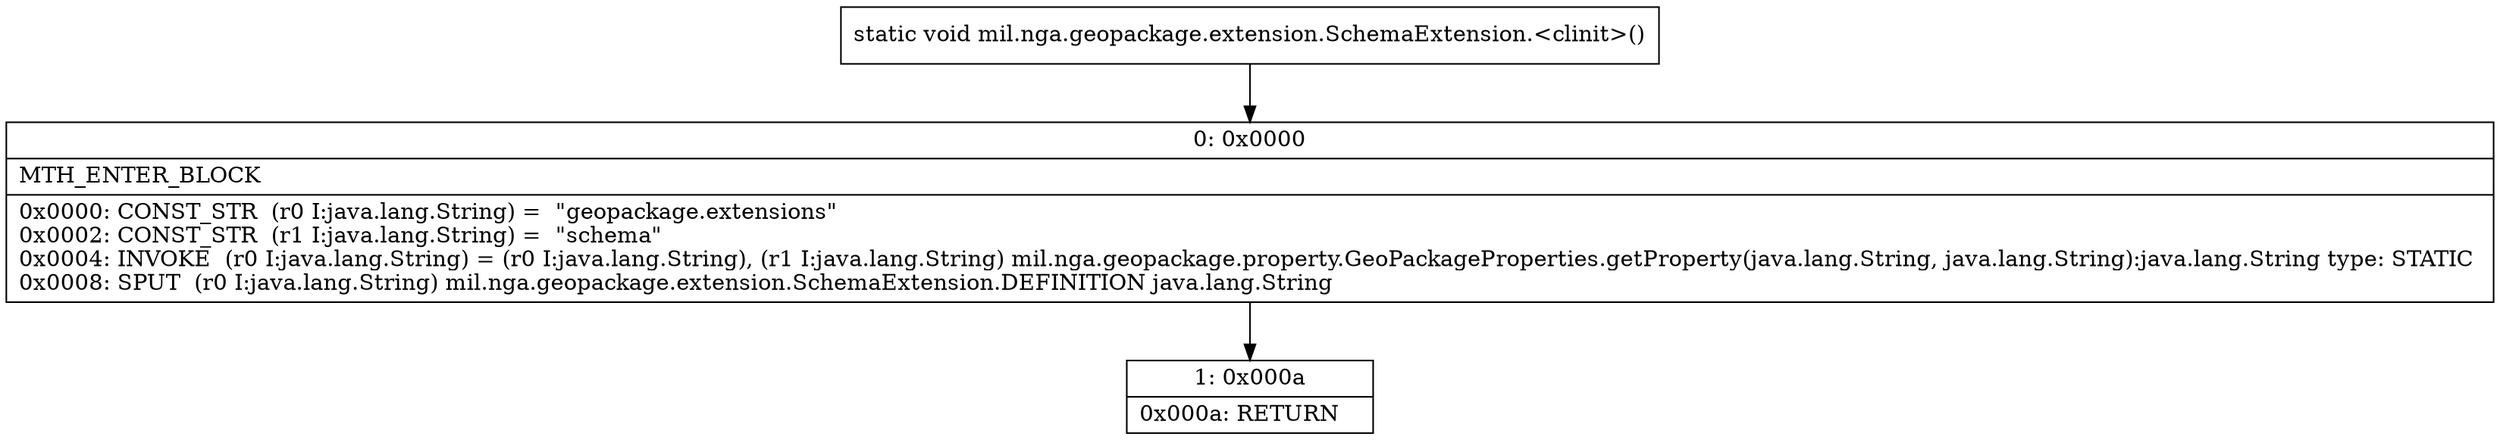 digraph "CFG formil.nga.geopackage.extension.SchemaExtension.\<clinit\>()V" {
Node_0 [shape=record,label="{0\:\ 0x0000|MTH_ENTER_BLOCK\l|0x0000: CONST_STR  (r0 I:java.lang.String) =  \"geopackage.extensions\" \l0x0002: CONST_STR  (r1 I:java.lang.String) =  \"schema\" \l0x0004: INVOKE  (r0 I:java.lang.String) = (r0 I:java.lang.String), (r1 I:java.lang.String) mil.nga.geopackage.property.GeoPackageProperties.getProperty(java.lang.String, java.lang.String):java.lang.String type: STATIC \l0x0008: SPUT  (r0 I:java.lang.String) mil.nga.geopackage.extension.SchemaExtension.DEFINITION java.lang.String \l}"];
Node_1 [shape=record,label="{1\:\ 0x000a|0x000a: RETURN   \l}"];
MethodNode[shape=record,label="{static void mil.nga.geopackage.extension.SchemaExtension.\<clinit\>() }"];
MethodNode -> Node_0;
Node_0 -> Node_1;
}

